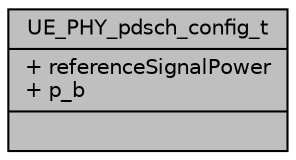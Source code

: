 digraph "UE_PHY_pdsch_config_t"
{
 // LATEX_PDF_SIZE
  edge [fontname="Helvetica",fontsize="10",labelfontname="Helvetica",labelfontsize="10"];
  node [fontname="Helvetica",fontsize="10",shape=record];
  Node1 [label="{UE_PHY_pdsch_config_t\n|+ referenceSignalPower\l+ p_b\l|}",height=0.2,width=0.4,color="black", fillcolor="grey75", style="filled", fontcolor="black",tooltip=" "];
}

